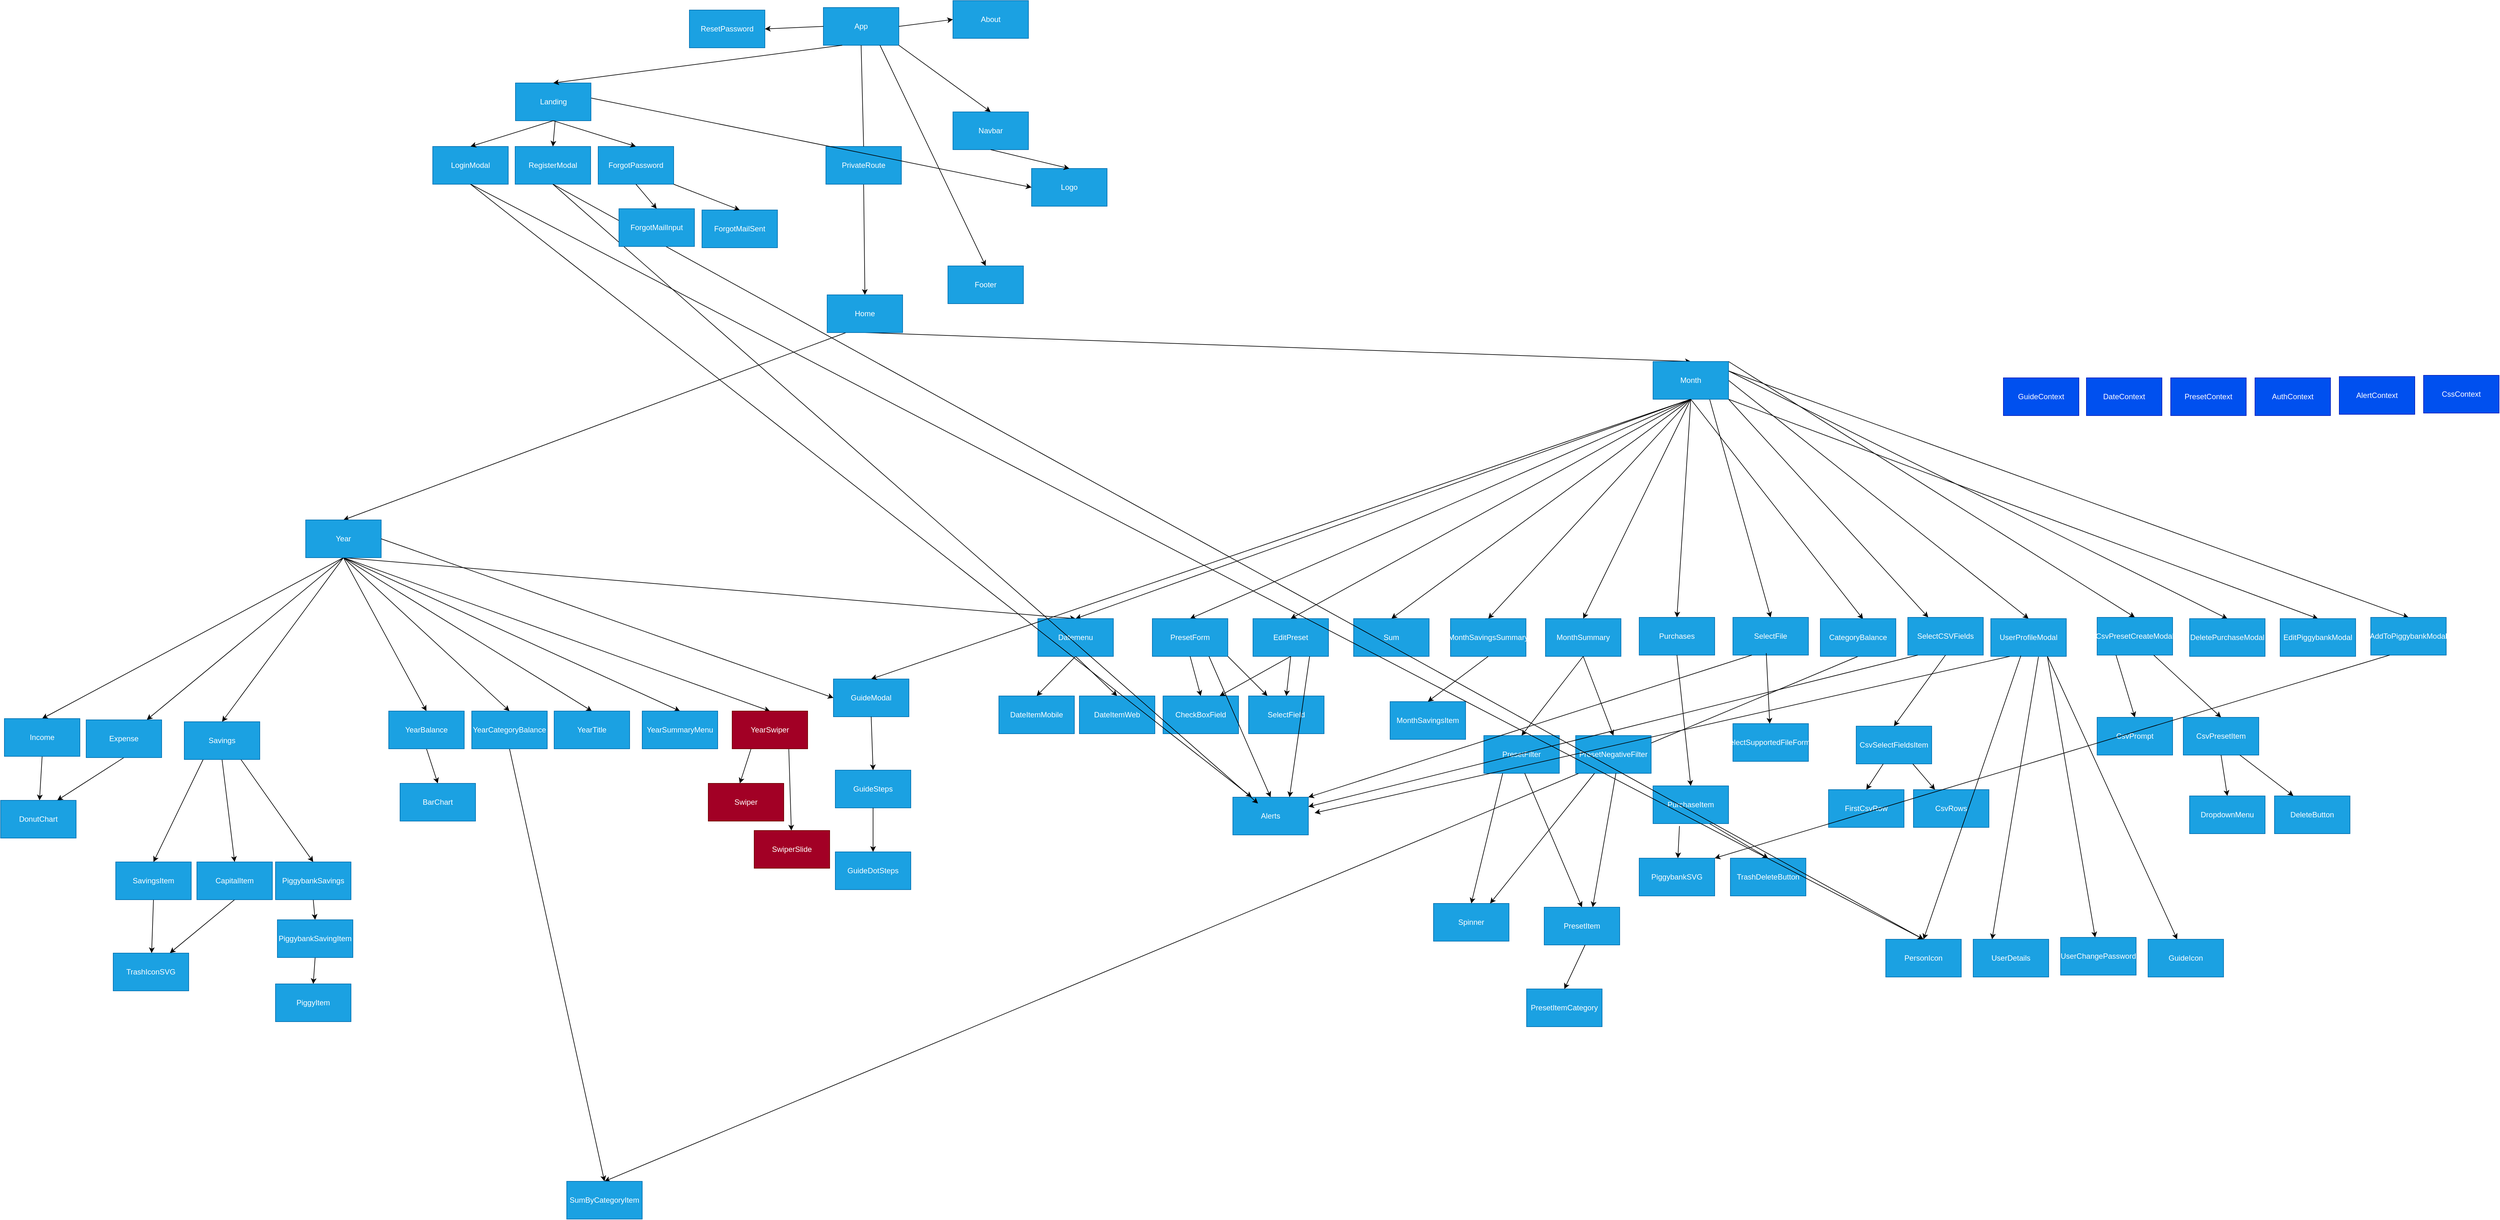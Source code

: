 <mxfile>
    <diagram id="aESVqKsndSF4p3bQTo5-" name="Page-1">
        <mxGraphModel dx="3436" dy="2920" grid="0" gridSize="10" guides="1" tooltips="1" connect="1" arrows="1" fold="1" page="0" pageScale="1" pageWidth="850" pageHeight="1100" math="0" shadow="0">
            <root>
                <mxCell id="0"/>
                <mxCell id="1" parent="0"/>
                <mxCell id="8" style="edgeStyle=none;rounded=0;orthogonalLoop=1;jettySize=auto;html=1;exitX=0.5;exitY=1;exitDx=0;exitDy=0;entryX=0.5;entryY=0;entryDx=0;entryDy=0;startArrow=none;" parent="1" source="59" target="3" edge="1">
                    <mxGeometry relative="1" as="geometry"/>
                </mxCell>
                <mxCell id="2" value="App" style="rounded=0;whiteSpace=wrap;html=1;fillColor=#1ba1e2;fontColor=#ffffff;strokeColor=#006EAF;" parent="1" vertex="1">
                    <mxGeometry x="879" y="-468" width="120" height="60" as="geometry"/>
                </mxCell>
                <mxCell id="6" style="edgeStyle=none;rounded=0;orthogonalLoop=1;jettySize=auto;html=1;exitX=0.5;exitY=1;exitDx=0;exitDy=0;entryX=0.5;entryY=0;entryDx=0;entryDy=0;" parent="1" source="3" target="5" edge="1">
                    <mxGeometry relative="1" as="geometry"/>
                </mxCell>
                <mxCell id="7" style="edgeStyle=none;rounded=0;orthogonalLoop=1;jettySize=auto;html=1;exitX=0.25;exitY=1;exitDx=0;exitDy=0;entryX=0.5;entryY=0;entryDx=0;entryDy=0;" parent="1" source="3" target="4" edge="1">
                    <mxGeometry relative="1" as="geometry"/>
                </mxCell>
                <mxCell id="3" value="Home" style="rounded=0;whiteSpace=wrap;html=1;fillColor=#1ba1e2;fontColor=#ffffff;strokeColor=#006EAF;" parent="1" vertex="1">
                    <mxGeometry x="885" y="-11" width="120" height="60" as="geometry"/>
                </mxCell>
                <mxCell id="23" style="edgeStyle=none;rounded=0;orthogonalLoop=1;jettySize=auto;html=1;exitX=0.5;exitY=1;exitDx=0;exitDy=0;entryX=0.5;entryY=0;entryDx=0;entryDy=0;" parent="1" source="4" target="34" edge="1">
                    <mxGeometry relative="1" as="geometry">
                        <mxPoint x="-609" y="548" as="targetPoint"/>
                    </mxGeometry>
                </mxCell>
                <mxCell id="24" style="rounded=0;orthogonalLoop=1;jettySize=auto;html=1;exitX=0.5;exitY=1;exitDx=0;exitDy=0;entryX=0.5;entryY=0;entryDx=0;entryDy=0;" parent="1" source="4" target="11" edge="1">
                    <mxGeometry relative="1" as="geometry"/>
                </mxCell>
                <mxCell id="25" style="edgeStyle=none;rounded=0;orthogonalLoop=1;jettySize=auto;html=1;exitX=0.5;exitY=1;exitDx=0;exitDy=0;entryX=0.5;entryY=0;entryDx=0;entryDy=0;" parent="1" source="4" target="12" edge="1">
                    <mxGeometry relative="1" as="geometry"/>
                </mxCell>
                <mxCell id="26" style="edgeStyle=none;rounded=0;orthogonalLoop=1;jettySize=auto;html=1;exitX=0.5;exitY=1;exitDx=0;exitDy=0;entryX=0.5;entryY=0;entryDx=0;entryDy=0;" parent="1" source="4" target="13" edge="1">
                    <mxGeometry relative="1" as="geometry"/>
                </mxCell>
                <mxCell id="27" style="rounded=0;orthogonalLoop=1;jettySize=auto;html=1;exitX=0.5;exitY=1;exitDx=0;exitDy=0;entryX=0.5;entryY=0;entryDx=0;entryDy=0;" parent="1" source="4" target="18" edge="1">
                    <mxGeometry relative="1" as="geometry"/>
                </mxCell>
                <mxCell id="28" style="edgeStyle=none;rounded=0;orthogonalLoop=1;jettySize=auto;html=1;exitX=0.5;exitY=1;exitDx=0;exitDy=0;entryX=0.5;entryY=0;entryDx=0;entryDy=0;" parent="1" source="4" target="14" edge="1">
                    <mxGeometry relative="1" as="geometry"/>
                </mxCell>
                <mxCell id="29" style="edgeStyle=none;rounded=0;orthogonalLoop=1;jettySize=auto;html=1;exitX=0.5;exitY=1;exitDx=0;exitDy=0;" parent="1" source="4" target="15" edge="1">
                    <mxGeometry relative="1" as="geometry"/>
                </mxCell>
                <mxCell id="30" style="edgeStyle=none;rounded=0;orthogonalLoop=1;jettySize=auto;html=1;exitX=0.5;exitY=1;exitDx=0;exitDy=0;entryX=0.5;entryY=0;entryDx=0;entryDy=0;" parent="1" source="4" target="16" edge="1">
                    <mxGeometry relative="1" as="geometry"/>
                </mxCell>
                <mxCell id="31" style="edgeStyle=none;rounded=0;orthogonalLoop=1;jettySize=auto;html=1;exitX=0.5;exitY=1;exitDx=0;exitDy=0;entryX=0.5;entryY=0;entryDx=0;entryDy=0;" parent="1" source="4" target="17" edge="1">
                    <mxGeometry relative="1" as="geometry"/>
                </mxCell>
                <mxCell id="4" value="Year" style="rounded=0;whiteSpace=wrap;html=1;fillColor=#1ba1e2;fontColor=#ffffff;strokeColor=#006EAF;" parent="1" vertex="1">
                    <mxGeometry x="56" y="347" width="120" height="60" as="geometry"/>
                </mxCell>
                <mxCell id="38" style="edgeStyle=none;rounded=0;orthogonalLoop=1;jettySize=auto;html=1;exitX=0.5;exitY=1;exitDx=0;exitDy=0;entryX=0.5;entryY=0;entryDx=0;entryDy=0;" parent="1" source="5" target="34" edge="1">
                    <mxGeometry relative="1" as="geometry"/>
                </mxCell>
                <mxCell id="45" style="edgeStyle=none;rounded=0;orthogonalLoop=1;jettySize=auto;html=1;exitX=0.5;exitY=1;exitDx=0;exitDy=0;entryX=0.5;entryY=0;entryDx=0;entryDy=0;" parent="1" source="5" target="39" edge="1">
                    <mxGeometry relative="1" as="geometry"/>
                </mxCell>
                <mxCell id="46" style="edgeStyle=none;rounded=0;orthogonalLoop=1;jettySize=auto;html=1;exitX=0.5;exitY=1;exitDx=0;exitDy=0;entryX=0.566;entryY=0.013;entryDx=0;entryDy=0;entryPerimeter=0;" parent="1" source="5" target="40" edge="1">
                    <mxGeometry relative="1" as="geometry"/>
                </mxCell>
                <mxCell id="47" style="edgeStyle=none;rounded=0;orthogonalLoop=1;jettySize=auto;html=1;exitX=0.5;exitY=1;exitDx=0;exitDy=0;entryX=0.5;entryY=0;entryDx=0;entryDy=0;" parent="1" source="5" target="41" edge="1">
                    <mxGeometry relative="1" as="geometry"/>
                </mxCell>
                <mxCell id="48" style="edgeStyle=none;rounded=0;orthogonalLoop=1;jettySize=auto;html=1;exitX=0.5;exitY=1;exitDx=0;exitDy=0;entryX=0.5;entryY=0;entryDx=0;entryDy=0;" parent="1" source="5" target="42" edge="1">
                    <mxGeometry relative="1" as="geometry"/>
                </mxCell>
                <mxCell id="49" style="edgeStyle=none;rounded=0;orthogonalLoop=1;jettySize=auto;html=1;exitX=0.5;exitY=1;exitDx=0;exitDy=0;entryX=0.5;entryY=0;entryDx=0;entryDy=0;" parent="1" source="5" target="43" edge="1">
                    <mxGeometry relative="1" as="geometry"/>
                </mxCell>
                <mxCell id="50" style="edgeStyle=none;rounded=0;orthogonalLoop=1;jettySize=auto;html=1;exitX=0.5;exitY=1;exitDx=0;exitDy=0;entryX=0.5;entryY=0;entryDx=0;entryDy=0;" parent="1" source="5" target="44" edge="1">
                    <mxGeometry relative="1" as="geometry"/>
                </mxCell>
                <mxCell id="178" style="edgeStyle=none;html=1;exitX=0.75;exitY=1;exitDx=0;exitDy=0;entryX=0.5;entryY=0;entryDx=0;entryDy=0;" parent="1" source="5" target="80" edge="1">
                    <mxGeometry relative="1" as="geometry"/>
                </mxCell>
                <mxCell id="179" style="edgeStyle=none;html=1;exitX=1;exitY=1;exitDx=0;exitDy=0;" parent="1" source="5" target="82" edge="1">
                    <mxGeometry relative="1" as="geometry"/>
                </mxCell>
                <mxCell id="180" style="edgeStyle=none;html=1;exitX=1;exitY=0.5;exitDx=0;exitDy=0;entryX=0.5;entryY=0;entryDx=0;entryDy=0;" parent="1" source="5" target="83" edge="1">
                    <mxGeometry relative="1" as="geometry"/>
                </mxCell>
                <mxCell id="181" style="edgeStyle=none;html=1;exitX=1;exitY=0;exitDx=0;exitDy=0;entryX=0.5;entryY=0;entryDx=0;entryDy=0;" parent="1" source="5" target="84" edge="1">
                    <mxGeometry relative="1" as="geometry"/>
                </mxCell>
                <mxCell id="182" style="edgeStyle=none;html=1;exitX=1;exitY=0.25;exitDx=0;exitDy=0;entryX=0.5;entryY=0;entryDx=0;entryDy=0;" parent="1" source="5" target="85" edge="1">
                    <mxGeometry relative="1" as="geometry"/>
                </mxCell>
                <mxCell id="183" style="edgeStyle=none;html=1;exitX=1;exitY=1;exitDx=0;exitDy=0;entryX=0.5;entryY=0;entryDx=0;entryDy=0;" parent="1" source="5" target="87" edge="1">
                    <mxGeometry relative="1" as="geometry"/>
                </mxCell>
                <mxCell id="184" style="edgeStyle=none;html=1;exitX=1;exitY=0.25;exitDx=0;exitDy=0;entryX=0.5;entryY=0;entryDx=0;entryDy=0;" parent="1" source="5" target="86" edge="1">
                    <mxGeometry relative="1" as="geometry"/>
                </mxCell>
                <mxCell id="5" value="Month" style="rounded=0;whiteSpace=wrap;html=1;fillColor=#1ba1e2;fontColor=#ffffff;strokeColor=#006EAF;" parent="1" vertex="1">
                    <mxGeometry x="2198" y="95" width="120" height="60" as="geometry"/>
                </mxCell>
                <mxCell id="11" value="YearTitle" style="rounded=0;whiteSpace=wrap;html=1;fillColor=#1ba1e2;fontColor=#ffffff;strokeColor=#006EAF;" parent="1" vertex="1">
                    <mxGeometry x="451" y="651" width="120" height="60" as="geometry"/>
                </mxCell>
                <mxCell id="12" value="YearSummaryMenu" style="rounded=0;whiteSpace=wrap;html=1;fillColor=#1ba1e2;fontColor=#ffffff;strokeColor=#006EAF;" parent="1" vertex="1">
                    <mxGeometry x="591" y="651" width="120" height="60" as="geometry"/>
                </mxCell>
                <mxCell id="175" style="edgeStyle=none;html=1;exitX=0.25;exitY=1;exitDx=0;exitDy=0;entryX=0.418;entryY=0.001;entryDx=0;entryDy=0;entryPerimeter=0;" parent="1" source="13" target="174" edge="1">
                    <mxGeometry relative="1" as="geometry"/>
                </mxCell>
                <mxCell id="177" style="edgeStyle=none;html=1;exitX=0.75;exitY=1;exitDx=0;exitDy=0;" parent="1" source="13" target="176" edge="1">
                    <mxGeometry relative="1" as="geometry"/>
                </mxCell>
                <mxCell id="13" value="YearSwiper" style="rounded=0;whiteSpace=wrap;html=1;fillColor=#a20025;fontColor=#ffffff;strokeColor=#6F0000;" parent="1" vertex="1">
                    <mxGeometry x="734" y="651" width="120" height="60" as="geometry"/>
                </mxCell>
                <mxCell id="162" style="edgeStyle=none;html=1;exitX=0.25;exitY=1;exitDx=0;exitDy=0;entryX=0.5;entryY=0;entryDx=0;entryDy=0;" parent="1" source="14" target="155" edge="1">
                    <mxGeometry relative="1" as="geometry"/>
                </mxCell>
                <mxCell id="163" style="edgeStyle=none;html=1;exitX=0.5;exitY=1;exitDx=0;exitDy=0;entryX=0.5;entryY=0;entryDx=0;entryDy=0;" parent="1" source="14" target="156" edge="1">
                    <mxGeometry relative="1" as="geometry"/>
                </mxCell>
                <mxCell id="164" style="edgeStyle=none;html=1;exitX=0.75;exitY=1;exitDx=0;exitDy=0;entryX=0.5;entryY=0;entryDx=0;entryDy=0;" parent="1" source="14" target="157" edge="1">
                    <mxGeometry relative="1" as="geometry"/>
                </mxCell>
                <mxCell id="14" value="Savings" style="rounded=0;whiteSpace=wrap;html=1;fillColor=#1ba1e2;fontColor=#ffffff;strokeColor=#006EAF;" parent="1" vertex="1">
                    <mxGeometry x="-137" y="668" width="120" height="60" as="geometry"/>
                </mxCell>
                <mxCell id="161" style="edgeStyle=none;html=1;exitX=0.5;exitY=1;exitDx=0;exitDy=0;entryX=0.75;entryY=0;entryDx=0;entryDy=0;" parent="1" source="15" target="158" edge="1">
                    <mxGeometry relative="1" as="geometry"/>
                </mxCell>
                <mxCell id="15" value="Expense" style="rounded=0;whiteSpace=wrap;html=1;fillColor=#1ba1e2;fontColor=#ffffff;strokeColor=#006EAF;" parent="1" vertex="1">
                    <mxGeometry x="-293" y="665" width="120" height="60" as="geometry"/>
                </mxCell>
                <mxCell id="171" style="edgeStyle=none;html=1;exitX=0.5;exitY=1;exitDx=0;exitDy=0;entryX=0.5;entryY=0;entryDx=0;entryDy=0;" parent="1" source="16" target="170" edge="1">
                    <mxGeometry relative="1" as="geometry"/>
                </mxCell>
                <mxCell id="16" value="YearBalance" style="rounded=0;whiteSpace=wrap;html=1;fillColor=#1ba1e2;fontColor=#ffffff;strokeColor=#006EAF;" parent="1" vertex="1">
                    <mxGeometry x="188" y="651" width="120" height="60" as="geometry"/>
                </mxCell>
                <mxCell id="173" style="edgeStyle=none;html=1;exitX=0.5;exitY=1;exitDx=0;exitDy=0;entryX=0.5;entryY=0;entryDx=0;entryDy=0;" parent="1" source="17" target="172" edge="1">
                    <mxGeometry relative="1" as="geometry"/>
                </mxCell>
                <mxCell id="17" value="YearCategoryBalance" style="rounded=0;whiteSpace=wrap;html=1;fillColor=#1ba1e2;fontColor=#ffffff;strokeColor=#006EAF;" parent="1" vertex="1">
                    <mxGeometry x="320" y="651" width="120" height="60" as="geometry"/>
                </mxCell>
                <mxCell id="160" style="edgeStyle=none;html=1;exitX=0.5;exitY=1;exitDx=0;exitDy=0;" parent="1" source="18" target="158" edge="1">
                    <mxGeometry relative="1" as="geometry"/>
                </mxCell>
                <mxCell id="18" value="Income" style="rounded=0;whiteSpace=wrap;html=1;fillColor=#1ba1e2;fontColor=#ffffff;strokeColor=#006EAF;" parent="1" vertex="1">
                    <mxGeometry x="-423" y="663" width="120" height="60" as="geometry"/>
                </mxCell>
                <mxCell id="32" style="edgeStyle=none;rounded=0;orthogonalLoop=1;jettySize=auto;html=1;exitX=0.5;exitY=1;exitDx=0;exitDy=0;entryX=0.5;entryY=0;entryDx=0;entryDy=0;" parent="1" source="34" target="35" edge="1">
                    <mxGeometry relative="1" as="geometry"/>
                </mxCell>
                <mxCell id="33" style="edgeStyle=none;rounded=0;orthogonalLoop=1;jettySize=auto;html=1;exitX=0.5;exitY=1;exitDx=0;exitDy=0;entryX=0.5;entryY=0;entryDx=0;entryDy=0;" parent="1" source="34" target="36" edge="1">
                    <mxGeometry relative="1" as="geometry"/>
                </mxCell>
                <mxCell id="34" value="Datemenu" style="rounded=0;whiteSpace=wrap;html=1;fillColor=#1ba1e2;fontColor=#ffffff;strokeColor=#006EAF;" parent="1" vertex="1">
                    <mxGeometry x="1220" y="504" width="120" height="60" as="geometry"/>
                </mxCell>
                <mxCell id="35" value="DateItemMobile" style="rounded=0;whiteSpace=wrap;html=1;fillColor=#1ba1e2;fontColor=#ffffff;strokeColor=#006EAF;" parent="1" vertex="1">
                    <mxGeometry x="1158" y="627" width="120" height="60" as="geometry"/>
                </mxCell>
                <mxCell id="36" value="DateItemWeb" style="rounded=0;whiteSpace=wrap;html=1;fillColor=#1ba1e2;fontColor=#ffffff;strokeColor=#006EAF;" parent="1" vertex="1">
                    <mxGeometry x="1286" y="627" width="120" height="60" as="geometry"/>
                </mxCell>
                <mxCell id="39" value="PresetForm" style="rounded=0;whiteSpace=wrap;html=1;fillColor=#1ba1e2;fontColor=#ffffff;strokeColor=#006EAF;" parent="1" vertex="1">
                    <mxGeometry x="1402" y="504" width="120" height="60" as="geometry"/>
                </mxCell>
                <mxCell id="185" style="edgeStyle=none;html=1;exitX=0.5;exitY=1;exitDx=0;exitDy=0;entryX=0.5;entryY=0;entryDx=0;entryDy=0;" parent="1" source="40" target="172" edge="1">
                    <mxGeometry relative="1" as="geometry"/>
                </mxCell>
                <mxCell id="40" value="CategoryBalance" style="rounded=0;whiteSpace=wrap;html=1;fillColor=#1ba1e2;fontColor=#ffffff;strokeColor=#006EAF;" parent="1" vertex="1">
                    <mxGeometry x="2464" y="504" width="120" height="60" as="geometry"/>
                </mxCell>
                <mxCell id="41" value="Sum" style="rounded=0;whiteSpace=wrap;html=1;fillColor=#1ba1e2;fontColor=#ffffff;strokeColor=#006EAF;" parent="1" vertex="1">
                    <mxGeometry x="1722" y="504" width="120" height="60" as="geometry"/>
                </mxCell>
                <mxCell id="42" value="MonthSavingsSummary" style="rounded=0;whiteSpace=wrap;html=1;fillColor=#1ba1e2;fontColor=#ffffff;strokeColor=#006EAF;" parent="1" vertex="1">
                    <mxGeometry x="1876" y="504" width="120" height="60" as="geometry"/>
                </mxCell>
                <mxCell id="43" value="MonthSummary" style="rounded=0;whiteSpace=wrap;html=1;fillColor=#1ba1e2;fontColor=#ffffff;strokeColor=#006EAF;" parent="1" vertex="1">
                    <mxGeometry x="2027" y="504" width="120" height="60" as="geometry"/>
                </mxCell>
                <mxCell id="44" value="Purchases" style="rounded=0;whiteSpace=wrap;html=1;fillColor=#1ba1e2;fontColor=#ffffff;strokeColor=#006EAF;" parent="1" vertex="1">
                    <mxGeometry x="2176" y="502" width="120" height="60" as="geometry"/>
                </mxCell>
                <mxCell id="51" value="Landing" style="rounded=0;whiteSpace=wrap;html=1;fillColor=#1ba1e2;fontColor=#ffffff;strokeColor=#006EAF;" parent="1" vertex="1">
                    <mxGeometry x="389.5" y="-348" width="120" height="60" as="geometry"/>
                </mxCell>
                <mxCell id="52" value="GuideModal" style="rounded=0;whiteSpace=wrap;html=1;fillColor=#1ba1e2;fontColor=#ffffff;strokeColor=#006EAF;" parent="1" vertex="1">
                    <mxGeometry x="895" y="600" width="120" height="60" as="geometry"/>
                </mxCell>
                <mxCell id="53" value="" style="endArrow=classic;html=1;exitX=1;exitY=0.5;exitDx=0;exitDy=0;entryX=0;entryY=0.5;entryDx=0;entryDy=0;" parent="1" source="4" target="52" edge="1">
                    <mxGeometry width="50" height="50" relative="1" as="geometry">
                        <mxPoint x="375" y="333" as="sourcePoint"/>
                        <mxPoint x="425" y="283" as="targetPoint"/>
                    </mxGeometry>
                </mxCell>
                <mxCell id="55" value="GuideSteps" style="rounded=0;whiteSpace=wrap;html=1;fillColor=#1ba1e2;fontColor=#ffffff;strokeColor=#006EAF;" parent="1" vertex="1">
                    <mxGeometry x="898" y="745" width="120" height="60" as="geometry"/>
                </mxCell>
                <mxCell id="56" value="GuideDotSteps" style="rounded=0;whiteSpace=wrap;html=1;fillColor=#1ba1e2;fontColor=#ffffff;strokeColor=#006EAF;" parent="1" vertex="1">
                    <mxGeometry x="898" y="875" width="120" height="60" as="geometry"/>
                </mxCell>
                <mxCell id="57" value="" style="endArrow=classic;html=1;exitX=0.5;exitY=1;exitDx=0;exitDy=0;entryX=0.5;entryY=0;entryDx=0;entryDy=0;" parent="1" source="52" target="55" edge="1">
                    <mxGeometry width="50" height="50" relative="1" as="geometry">
                        <mxPoint x="1085" y="732" as="sourcePoint"/>
                        <mxPoint x="1135" y="682" as="targetPoint"/>
                    </mxGeometry>
                </mxCell>
                <mxCell id="58" value="" style="endArrow=classic;html=1;exitX=0.5;exitY=1;exitDx=0;exitDy=0;entryX=0.5;entryY=0;entryDx=0;entryDy=0;" parent="1" source="55" target="56" edge="1">
                    <mxGeometry width="50" height="50" relative="1" as="geometry">
                        <mxPoint x="738" y="917" as="sourcePoint"/>
                        <mxPoint x="788" y="867" as="targetPoint"/>
                    </mxGeometry>
                </mxCell>
                <mxCell id="60" value="PresetFilter" style="rounded=0;whiteSpace=wrap;html=1;fillColor=#1ba1e2;fontColor=#ffffff;strokeColor=#006EAF;" parent="1" vertex="1">
                    <mxGeometry x="1929" y="690" width="120" height="60" as="geometry"/>
                </mxCell>
                <mxCell id="61" value="PresetNegativeFilter" style="rounded=0;whiteSpace=wrap;html=1;fillColor=#1ba1e2;fontColor=#ffffff;strokeColor=#006EAF;" parent="1" vertex="1">
                    <mxGeometry x="2075" y="690" width="120" height="60" as="geometry"/>
                </mxCell>
                <mxCell id="62" value="" style="endArrow=classic;html=1;entryX=0.5;entryY=0;entryDx=0;entryDy=0;exitX=0.5;exitY=1;exitDx=0;exitDy=0;" parent="1" source="43" target="60" edge="1">
                    <mxGeometry width="50" height="50" relative="1" as="geometry">
                        <mxPoint x="2045" y="659" as="sourcePoint"/>
                        <mxPoint x="2095" y="609" as="targetPoint"/>
                    </mxGeometry>
                </mxCell>
                <mxCell id="63" value="" style="endArrow=classic;html=1;entryX=0.5;entryY=0;entryDx=0;entryDy=0;exitX=0.5;exitY=1;exitDx=0;exitDy=0;" parent="1" source="43" target="61" edge="1">
                    <mxGeometry width="50" height="50" relative="1" as="geometry">
                        <mxPoint x="2097" y="574" as="sourcePoint"/>
                        <mxPoint x="1999" y="700" as="targetPoint"/>
                    </mxGeometry>
                </mxCell>
                <mxCell id="64" value="PresetItem" style="rounded=0;whiteSpace=wrap;html=1;fillColor=#1ba1e2;fontColor=#ffffff;strokeColor=#006EAF;" parent="1" vertex="1">
                    <mxGeometry x="2025" y="963" width="120" height="60" as="geometry"/>
                </mxCell>
                <mxCell id="65" value="" style="endArrow=classic;html=1;entryX=0.5;entryY=0;entryDx=0;entryDy=0;exitX=0.5;exitY=1;exitDx=0;exitDy=0;" parent="1" target="64" edge="1">
                    <mxGeometry width="50" height="50" relative="1" as="geometry">
                        <mxPoint x="1994" y="750" as="sourcePoint"/>
                        <mxPoint x="1896" y="876" as="targetPoint"/>
                    </mxGeometry>
                </mxCell>
                <mxCell id="67" value="PresetItemCategory" style="rounded=0;whiteSpace=wrap;html=1;fillColor=#1ba1e2;fontColor=#ffffff;strokeColor=#006EAF;" parent="1" vertex="1">
                    <mxGeometry x="1997" y="1093" width="120" height="60" as="geometry"/>
                </mxCell>
                <mxCell id="68" value="" style="endArrow=classic;html=1;entryX=0.5;entryY=0;entryDx=0;entryDy=0;exitX=0.5;exitY=1;exitDx=0;exitDy=0;" parent="1" target="67" edge="1">
                    <mxGeometry width="50" height="50" relative="1" as="geometry">
                        <mxPoint x="2090" y="1023" as="sourcePoint"/>
                        <mxPoint x="2041" y="1083" as="targetPoint"/>
                    </mxGeometry>
                </mxCell>
                <mxCell id="69" value="Spinner" style="rounded=0;whiteSpace=wrap;html=1;fillColor=#1ba1e2;fontColor=#ffffff;strokeColor=#006EAF;" parent="1" vertex="1">
                    <mxGeometry x="1849" y="957" width="120" height="60" as="geometry"/>
                </mxCell>
                <mxCell id="70" value="" style="endArrow=classic;html=1;entryX=0.5;entryY=0;entryDx=0;entryDy=0;exitX=0.25;exitY=1;exitDx=0;exitDy=0;" parent="1" source="60" target="69" edge="1">
                    <mxGeometry width="50" height="50" relative="1" as="geometry">
                        <mxPoint x="2004.0" y="760" as="sourcePoint"/>
                        <mxPoint x="1955" y="820" as="targetPoint"/>
                    </mxGeometry>
                </mxCell>
                <mxCell id="71" value="" style="endArrow=classic;html=1;entryX=0.642;entryY=0;entryDx=0;entryDy=0;exitX=0.5;exitY=1;exitDx=0;exitDy=0;entryPerimeter=0;" parent="1" target="64" edge="1">
                    <mxGeometry width="50" height="50" relative="1" as="geometry">
                        <mxPoint x="2139" y="750" as="sourcePoint"/>
                        <mxPoint x="2230" y="963" as="targetPoint"/>
                    </mxGeometry>
                </mxCell>
                <mxCell id="72" value="" style="endArrow=classic;html=1;entryX=0.75;entryY=0;entryDx=0;entryDy=0;exitX=0.25;exitY=1;exitDx=0;exitDy=0;" parent="1" source="61" target="69" edge="1">
                    <mxGeometry width="50" height="50" relative="1" as="geometry">
                        <mxPoint x="2110" y="747" as="sourcePoint"/>
                        <mxPoint x="2060" y="954" as="targetPoint"/>
                    </mxGeometry>
                </mxCell>
                <mxCell id="73" value="CheckBoxField" style="rounded=0;whiteSpace=wrap;html=1;fillColor=#1ba1e2;fontColor=#ffffff;strokeColor=#006EAF;" parent="1" vertex="1">
                    <mxGeometry x="1419" y="627" width="120" height="60" as="geometry"/>
                </mxCell>
                <mxCell id="74" style="edgeStyle=none;rounded=0;orthogonalLoop=1;jettySize=auto;html=1;exitX=0.5;exitY=1;exitDx=0;exitDy=0;entryX=0.5;entryY=0;entryDx=0;entryDy=0;" parent="1" source="39" target="73" edge="1">
                    <mxGeometry relative="1" as="geometry">
                        <mxPoint x="1290" y="574" as="sourcePoint"/>
                        <mxPoint x="1356" y="637" as="targetPoint"/>
                    </mxGeometry>
                </mxCell>
                <mxCell id="75" value="SelectField" style="rounded=0;whiteSpace=wrap;html=1;fillColor=#1ba1e2;fontColor=#ffffff;strokeColor=#006EAF;" parent="1" vertex="1">
                    <mxGeometry x="1555" y="627" width="120" height="60" as="geometry"/>
                </mxCell>
                <mxCell id="77" style="edgeStyle=none;rounded=0;orthogonalLoop=1;jettySize=auto;html=1;exitX=1;exitY=1;exitDx=0;exitDy=0;entryX=0.25;entryY=0;entryDx=0;entryDy=0;" parent="1" source="39" target="75" edge="1">
                    <mxGeometry relative="1" as="geometry">
                        <mxPoint x="1472" y="574" as="sourcePoint"/>
                        <mxPoint x="1489" y="637" as="targetPoint"/>
                    </mxGeometry>
                </mxCell>
                <mxCell id="78" value="Alerts" style="rounded=0;whiteSpace=wrap;html=1;fillColor=#1ba1e2;fontColor=#ffffff;strokeColor=#006EAF;" parent="1" vertex="1">
                    <mxGeometry x="1530" y="788" width="120" height="60" as="geometry"/>
                </mxCell>
                <mxCell id="79" style="edgeStyle=none;rounded=0;orthogonalLoop=1;jettySize=auto;html=1;exitX=0.75;exitY=1;exitDx=0;exitDy=0;entryX=0.5;entryY=0;entryDx=0;entryDy=0;" parent="1" source="39" target="78" edge="1">
                    <mxGeometry relative="1" as="geometry">
                        <mxPoint x="1472" y="574" as="sourcePoint"/>
                        <mxPoint x="1489" y="637" as="targetPoint"/>
                    </mxGeometry>
                </mxCell>
                <mxCell id="80" value="SelectFile" style="rounded=0;whiteSpace=wrap;html=1;fillColor=#1ba1e2;fontColor=#ffffff;strokeColor=#006EAF;" parent="1" vertex="1">
                    <mxGeometry x="2325" y="502" width="120" height="60" as="geometry"/>
                </mxCell>
                <mxCell id="81" value="EditPreset" style="rounded=0;whiteSpace=wrap;html=1;fillColor=#1ba1e2;fontColor=#ffffff;strokeColor=#006EAF;" parent="1" vertex="1">
                    <mxGeometry x="1562" y="504" width="120" height="60" as="geometry"/>
                </mxCell>
                <mxCell id="82" value="SelectCSVFields" style="rounded=0;whiteSpace=wrap;html=1;fillColor=#1ba1e2;fontColor=#ffffff;strokeColor=#006EAF;" parent="1" vertex="1">
                    <mxGeometry x="2603" y="502" width="120" height="60" as="geometry"/>
                </mxCell>
                <mxCell id="83" value="UserProfileModal" style="rounded=0;whiteSpace=wrap;html=1;fillColor=#1ba1e2;fontColor=#ffffff;strokeColor=#006EAF;" parent="1" vertex="1">
                    <mxGeometry x="2735" y="504" width="120" height="60" as="geometry"/>
                </mxCell>
                <mxCell id="84" value="CsvPresetCreateModal" style="rounded=0;whiteSpace=wrap;html=1;fillColor=#1ba1e2;fontColor=#ffffff;strokeColor=#006EAF;" parent="1" vertex="1">
                    <mxGeometry x="2904" y="502" width="120" height="60" as="geometry"/>
                </mxCell>
                <mxCell id="85" value="DeletePurchaseModal" style="rounded=0;whiteSpace=wrap;html=1;fillColor=#1ba1e2;fontColor=#ffffff;strokeColor=#006EAF;" parent="1" vertex="1">
                    <mxGeometry x="3051" y="504" width="120" height="60" as="geometry"/>
                </mxCell>
                <mxCell id="86" value="AddToPiggybankModal" style="rounded=0;whiteSpace=wrap;html=1;fillColor=#1ba1e2;fontColor=#ffffff;strokeColor=#006EAF;" parent="1" vertex="1">
                    <mxGeometry x="3339" y="502" width="120" height="60" as="geometry"/>
                </mxCell>
                <mxCell id="87" value="EditPiggybankModal" style="rounded=0;whiteSpace=wrap;html=1;fillColor=#1ba1e2;fontColor=#ffffff;strokeColor=#006EAF;" parent="1" vertex="1">
                    <mxGeometry x="3195" y="504" width="120" height="60" as="geometry"/>
                </mxCell>
                <mxCell id="88" value="SelectSupportedFileFormat" style="rounded=0;whiteSpace=wrap;html=1;fillColor=#1ba1e2;fontColor=#ffffff;strokeColor=#006EAF;" parent="1" vertex="1">
                    <mxGeometry x="2325" y="671" width="120" height="60" as="geometry"/>
                </mxCell>
                <mxCell id="89" value="" style="endArrow=classic;html=1;exitX=0.5;exitY=1;exitDx=0;exitDy=0;" parent="1" target="88" edge="1">
                    <mxGeometry width="50" height="50" relative="1" as="geometry">
                        <mxPoint x="2378" y="559" as="sourcePoint"/>
                        <mxPoint x="2426" y="685" as="targetPoint"/>
                    </mxGeometry>
                </mxCell>
                <mxCell id="90" value="" style="endArrow=classic;html=1;exitX=0.5;exitY=1;exitDx=0;exitDy=0;entryX=1;entryY=0;entryDx=0;entryDy=0;" parent="1" target="78" edge="1">
                    <mxGeometry width="50" height="50" relative="1" as="geometry">
                        <mxPoint x="2355" y="562" as="sourcePoint"/>
                        <mxPoint x="2250" y="788" as="targetPoint"/>
                    </mxGeometry>
                </mxCell>
                <mxCell id="91" value="CsvSelectFieldsItem" style="rounded=0;whiteSpace=wrap;html=1;fillColor=#1ba1e2;fontColor=#ffffff;strokeColor=#006EAF;" parent="1" vertex="1">
                    <mxGeometry x="2521" y="675" width="120" height="60" as="geometry"/>
                </mxCell>
                <mxCell id="92" value="" style="endArrow=classic;html=1;exitX=0.5;exitY=1;exitDx=0;exitDy=0;entryX=0.5;entryY=0;entryDx=0;entryDy=0;" parent="1" source="82" target="91" edge="1">
                    <mxGeometry width="50" height="50" relative="1" as="geometry">
                        <mxPoint x="2657" y="559" as="sourcePoint"/>
                        <mxPoint x="2654" y="652" as="targetPoint"/>
                    </mxGeometry>
                </mxCell>
                <mxCell id="93" value="FirstCsvRow" style="rounded=0;whiteSpace=wrap;html=1;fillColor=#1ba1e2;fontColor=#ffffff;strokeColor=#006EAF;" parent="1" vertex="1">
                    <mxGeometry x="2477" y="776" width="120" height="60" as="geometry"/>
                </mxCell>
                <mxCell id="94" value="CsvRows" style="rounded=0;whiteSpace=wrap;html=1;fillColor=#1ba1e2;fontColor=#ffffff;strokeColor=#006EAF;" parent="1" vertex="1">
                    <mxGeometry x="2612" y="776" width="120" height="60" as="geometry"/>
                </mxCell>
                <mxCell id="95" value="" style="endArrow=classic;html=1;exitX=0.5;exitY=1;exitDx=0;exitDy=0;entryX=0.5;entryY=0;entryDx=0;entryDy=0;" parent="1" target="93" edge="1">
                    <mxGeometry width="50" height="50" relative="1" as="geometry">
                        <mxPoint x="2564" y="735" as="sourcePoint"/>
                        <mxPoint x="2555" y="825" as="targetPoint"/>
                    </mxGeometry>
                </mxCell>
                <mxCell id="96" value="" style="endArrow=classic;html=1;exitX=0.75;exitY=1;exitDx=0;exitDy=0;" parent="1" source="91" target="94" edge="1">
                    <mxGeometry width="50" height="50" relative="1" as="geometry">
                        <mxPoint x="2574" y="745" as="sourcePoint"/>
                        <mxPoint x="2547" y="786" as="targetPoint"/>
                    </mxGeometry>
                </mxCell>
                <mxCell id="97" value="" style="endArrow=classic;html=1;exitX=0.132;exitY=1;exitDx=0;exitDy=0;exitPerimeter=0;entryX=1;entryY=0.25;entryDx=0;entryDy=0;" parent="1" source="82" target="78" edge="1">
                    <mxGeometry width="50" height="50" relative="1" as="geometry">
                        <mxPoint x="2673" y="572" as="sourcePoint"/>
                        <mxPoint x="2664" y="662" as="targetPoint"/>
                    </mxGeometry>
                </mxCell>
                <mxCell id="98" value="CsvPrompt" style="rounded=0;whiteSpace=wrap;html=1;fillColor=#1ba1e2;fontColor=#ffffff;strokeColor=#006EAF;" parent="1" vertex="1">
                    <mxGeometry x="2904" y="661" width="120" height="60" as="geometry"/>
                </mxCell>
                <mxCell id="99" value="" style="endArrow=classic;html=1;exitX=0.25;exitY=1;exitDx=0;exitDy=0;entryX=0.5;entryY=0;entryDx=0;entryDy=0;" parent="1" source="84" target="98" edge="1">
                    <mxGeometry width="50" height="50" relative="1" as="geometry">
                        <mxPoint x="2920" y="556" as="sourcePoint"/>
                        <mxPoint x="2911" y="646" as="targetPoint"/>
                    </mxGeometry>
                </mxCell>
                <mxCell id="100" value="" style="endArrow=classic;html=1;exitX=0.75;exitY=1;exitDx=0;exitDy=0;entryX=0.5;entryY=0;entryDx=0;entryDy=0;" parent="1" source="84" target="101" edge="1">
                    <mxGeometry width="50" height="50" relative="1" as="geometry">
                        <mxPoint x="2913" y="572" as="sourcePoint"/>
                        <mxPoint x="3011" y="655" as="targetPoint"/>
                    </mxGeometry>
                </mxCell>
                <mxCell id="101" value="CsvPresetItem" style="rounded=0;whiteSpace=wrap;html=1;fillColor=#1ba1e2;fontColor=#ffffff;strokeColor=#006EAF;" parent="1" vertex="1">
                    <mxGeometry x="3041" y="661" width="120" height="60" as="geometry"/>
                </mxCell>
                <mxCell id="102" value="DropdownMenu" style="rounded=0;whiteSpace=wrap;html=1;fillColor=#1ba1e2;fontColor=#ffffff;strokeColor=#006EAF;" parent="1" vertex="1">
                    <mxGeometry x="3051" y="786" width="120" height="60" as="geometry"/>
                </mxCell>
                <mxCell id="103" value="DeleteButton" style="rounded=0;whiteSpace=wrap;html=1;fillColor=#1ba1e2;fontColor=#ffffff;strokeColor=#006EAF;" parent="1" vertex="1">
                    <mxGeometry x="3186" y="786" width="120" height="60" as="geometry"/>
                </mxCell>
                <mxCell id="104" value="" style="endArrow=classic;html=1;exitX=0.75;exitY=1;exitDx=0;exitDy=0;entryX=0.25;entryY=0;entryDx=0;entryDy=0;" parent="1" source="101" target="103" edge="1">
                    <mxGeometry width="50" height="50" relative="1" as="geometry">
                        <mxPoint x="3031" y="574" as="sourcePoint"/>
                        <mxPoint x="3079" y="667" as="targetPoint"/>
                    </mxGeometry>
                </mxCell>
                <mxCell id="105" value="" style="endArrow=classic;html=1;exitX=0.5;exitY=1;exitDx=0;exitDy=0;entryX=0.5;entryY=0;entryDx=0;entryDy=0;" parent="1" source="101" target="102" edge="1">
                    <mxGeometry width="50" height="50" relative="1" as="geometry">
                        <mxPoint x="3141" y="731" as="sourcePoint"/>
                        <mxPoint x="3237" y="791" as="targetPoint"/>
                    </mxGeometry>
                </mxCell>
                <mxCell id="106" value="PersonIcon" style="rounded=0;whiteSpace=wrap;html=1;fillColor=#1ba1e2;fontColor=#ffffff;strokeColor=#006EAF;" parent="1" vertex="1">
                    <mxGeometry x="2568" y="1014" width="120" height="60" as="geometry"/>
                </mxCell>
                <mxCell id="107" value="UserDetails" style="rounded=0;whiteSpace=wrap;html=1;fillColor=#1ba1e2;fontColor=#ffffff;strokeColor=#006EAF;" parent="1" vertex="1">
                    <mxGeometry x="2707" y="1014" width="120" height="60" as="geometry"/>
                </mxCell>
                <mxCell id="108" value="UserChangePassword" style="rounded=0;whiteSpace=wrap;html=1;fillColor=#1ba1e2;fontColor=#ffffff;strokeColor=#006EAF;" parent="1" vertex="1">
                    <mxGeometry x="2846" y="1011" width="120" height="60" as="geometry"/>
                </mxCell>
                <mxCell id="109" value="GuideIcon" style="rounded=0;whiteSpace=wrap;html=1;fillColor=#1ba1e2;fontColor=#ffffff;strokeColor=#006EAF;" parent="1" vertex="1">
                    <mxGeometry x="2985" y="1014" width="120" height="60" as="geometry"/>
                </mxCell>
                <mxCell id="110" value="" style="endArrow=classic;html=1;exitX=0.25;exitY=1;exitDx=0;exitDy=0;entryX=1;entryY=0.25;entryDx=0;entryDy=0;" parent="1" source="83" edge="1">
                    <mxGeometry width="50" height="50" relative="1" as="geometry">
                        <mxPoint x="2628.84" y="572" as="sourcePoint"/>
                        <mxPoint x="1660" y="813" as="targetPoint"/>
                    </mxGeometry>
                </mxCell>
                <mxCell id="111" value="" style="endArrow=classic;html=1;exitX=0.398;exitY=0.981;exitDx=0;exitDy=0;entryX=0.5;entryY=0;entryDx=0;entryDy=0;exitPerimeter=0;" parent="1" source="83" target="106" edge="1">
                    <mxGeometry width="50" height="50" relative="1" as="geometry">
                        <mxPoint x="2913" y="572" as="sourcePoint"/>
                        <mxPoint x="2916" y="669" as="targetPoint"/>
                    </mxGeometry>
                </mxCell>
                <mxCell id="112" value="" style="endArrow=classic;html=1;exitX=0.631;exitY=1.011;exitDx=0;exitDy=0;entryX=0.25;entryY=0;entryDx=0;entryDy=0;exitPerimeter=0;" parent="1" source="83" target="107" edge="1">
                    <mxGeometry width="50" height="50" relative="1" as="geometry">
                        <mxPoint x="2792.76" y="572.86" as="sourcePoint"/>
                        <mxPoint x="2769" y="1004" as="targetPoint"/>
                    </mxGeometry>
                </mxCell>
                <mxCell id="113" value="" style="endArrow=classic;html=1;exitX=0.75;exitY=1;exitDx=0;exitDy=0;" parent="1" source="83" target="108" edge="1">
                    <mxGeometry width="50" height="50" relative="1" as="geometry">
                        <mxPoint x="2820.72" y="574.66" as="sourcePoint"/>
                        <mxPoint x="2878" y="1004" as="targetPoint"/>
                    </mxGeometry>
                </mxCell>
                <mxCell id="114" value="" style="endArrow=classic;html=1;exitX=0.75;exitY=1;exitDx=0;exitDy=0;" parent="1" source="83" target="109" edge="1">
                    <mxGeometry width="50" height="50" relative="1" as="geometry">
                        <mxPoint x="2835" y="574" as="sourcePoint"/>
                        <mxPoint x="3033.083" y="1001" as="targetPoint"/>
                    </mxGeometry>
                </mxCell>
                <mxCell id="115" style="edgeStyle=none;rounded=0;orthogonalLoop=1;jettySize=auto;html=1;exitX=0.5;exitY=1;exitDx=0;exitDy=0;entryX=0.5;entryY=0;entryDx=0;entryDy=0;" parent="1" source="5" target="81" edge="1">
                    <mxGeometry relative="1" as="geometry">
                        <mxPoint x="2268" y="165" as="sourcePoint"/>
                        <mxPoint x="1792" y="514" as="targetPoint"/>
                    </mxGeometry>
                </mxCell>
                <mxCell id="116" style="edgeStyle=none;rounded=0;orthogonalLoop=1;jettySize=auto;html=1;exitX=0.5;exitY=1;exitDx=0;exitDy=0;entryX=0.5;entryY=0;entryDx=0;entryDy=0;" parent="1" source="81" target="75" edge="1">
                    <mxGeometry relative="1" as="geometry">
                        <mxPoint x="1532" y="574" as="sourcePoint"/>
                        <mxPoint x="1595" y="637.0" as="targetPoint"/>
                    </mxGeometry>
                </mxCell>
                <mxCell id="117" style="edgeStyle=none;rounded=0;orthogonalLoop=1;jettySize=auto;html=1;exitX=0.5;exitY=1;exitDx=0;exitDy=0;entryX=0.75;entryY=0;entryDx=0;entryDy=0;" parent="1" source="81" target="73" edge="1">
                    <mxGeometry relative="1" as="geometry">
                        <mxPoint x="1632.0" y="574" as="sourcePoint"/>
                        <mxPoint x="1625" y="637" as="targetPoint"/>
                    </mxGeometry>
                </mxCell>
                <mxCell id="118" style="edgeStyle=none;rounded=0;orthogonalLoop=1;jettySize=auto;html=1;exitX=0.75;exitY=1;exitDx=0;exitDy=0;entryX=0.75;entryY=0;entryDx=0;entryDy=0;" parent="1" source="81" target="78" edge="1">
                    <mxGeometry relative="1" as="geometry">
                        <mxPoint x="1632.0" y="574" as="sourcePoint"/>
                        <mxPoint x="1625" y="637" as="targetPoint"/>
                    </mxGeometry>
                </mxCell>
                <mxCell id="119" value="MonthSavingsItem" style="rounded=0;whiteSpace=wrap;html=1;fillColor=#1ba1e2;fontColor=#ffffff;strokeColor=#006EAF;" parent="1" vertex="1">
                    <mxGeometry x="1780" y="636" width="120" height="60" as="geometry"/>
                </mxCell>
                <mxCell id="120" value="" style="endArrow=classic;html=1;entryX=0.5;entryY=0;entryDx=0;entryDy=0;exitX=0.5;exitY=1;exitDx=0;exitDy=0;" parent="1" source="42" target="119" edge="1">
                    <mxGeometry width="50" height="50" relative="1" as="geometry">
                        <mxPoint x="2097.0" y="574" as="sourcePoint"/>
                        <mxPoint x="1999" y="700" as="targetPoint"/>
                    </mxGeometry>
                </mxCell>
                <mxCell id="121" value="PurchaseItem" style="rounded=0;whiteSpace=wrap;html=1;fillColor=#1ba1e2;fontColor=#ffffff;strokeColor=#006EAF;" parent="1" vertex="1">
                    <mxGeometry x="2198" y="770" width="120" height="60" as="geometry"/>
                </mxCell>
                <mxCell id="122" value="" style="endArrow=classic;html=1;exitX=0.5;exitY=1;exitDx=0;exitDy=0;entryX=0.5;entryY=0;entryDx=0;entryDy=0;" parent="1" source="44" target="121" edge="1">
                    <mxGeometry width="50" height="50" relative="1" as="geometry">
                        <mxPoint x="2388" y="569" as="sourcePoint"/>
                        <mxPoint x="2393.521" y="681" as="targetPoint"/>
                    </mxGeometry>
                </mxCell>
                <mxCell id="123" value="PiggybankSVG" style="rounded=0;whiteSpace=wrap;html=1;fillColor=#1ba1e2;fontColor=#ffffff;strokeColor=#006EAF;" parent="1" vertex="1">
                    <mxGeometry x="2176" y="885" width="120" height="60" as="geometry"/>
                </mxCell>
                <mxCell id="124" value="TrashDeleteButton" style="rounded=0;whiteSpace=wrap;html=1;fillColor=#1ba1e2;fontColor=#ffffff;strokeColor=#006EAF;" parent="1" vertex="1">
                    <mxGeometry x="2321" y="885" width="120" height="60" as="geometry"/>
                </mxCell>
                <mxCell id="125" value="" style="endArrow=classic;html=1;exitX=0.35;exitY=1.064;exitDx=0;exitDy=0;exitPerimeter=0;" parent="1" source="121" target="123" edge="1">
                    <mxGeometry width="50" height="50" relative="1" as="geometry">
                        <mxPoint x="2246" y="572" as="sourcePoint"/>
                        <mxPoint x="2268" y="780" as="targetPoint"/>
                    </mxGeometry>
                </mxCell>
                <mxCell id="126" value="" style="endArrow=classic;html=1;exitX=0.75;exitY=1;exitDx=0;exitDy=0;entryX=0.5;entryY=0;entryDx=0;entryDy=0;" parent="1" source="121" target="124" edge="1">
                    <mxGeometry width="50" height="50" relative="1" as="geometry">
                        <mxPoint x="2250" y="843.84" as="sourcePoint"/>
                        <mxPoint x="2247.479" y="895" as="targetPoint"/>
                    </mxGeometry>
                </mxCell>
                <mxCell id="127" value="" style="endArrow=classic;html=1;exitX=0.25;exitY=1;exitDx=0;exitDy=0;entryX=1;entryY=0;entryDx=0;entryDy=0;" parent="1" source="86" target="123" edge="1">
                    <mxGeometry width="50" height="50" relative="1" as="geometry">
                        <mxPoint x="2835" y="574" as="sourcePoint"/>
                        <mxPoint x="3041.25" y="1024" as="targetPoint"/>
                    </mxGeometry>
                </mxCell>
                <mxCell id="128" value="Footer" style="rounded=0;whiteSpace=wrap;html=1;fillColor=#1ba1e2;fontColor=#ffffff;strokeColor=#006EAF;" parent="1" vertex="1">
                    <mxGeometry x="1077" y="-57" width="120" height="60" as="geometry"/>
                </mxCell>
                <mxCell id="129" style="edgeStyle=none;rounded=0;orthogonalLoop=1;jettySize=auto;html=1;exitX=0.75;exitY=1;exitDx=0;exitDy=0;entryX=0.5;entryY=0;entryDx=0;entryDy=0;" parent="1" source="2" target="128" edge="1">
                    <mxGeometry relative="1" as="geometry">
                        <mxPoint x="949.0" y="-398" as="sourcePoint"/>
                        <mxPoint x="955" y="-1" as="targetPoint"/>
                    </mxGeometry>
                </mxCell>
                <mxCell id="130" value="Navbar" style="rounded=0;whiteSpace=wrap;html=1;fillColor=#1ba1e2;fontColor=#ffffff;strokeColor=#006EAF;" parent="1" vertex="1">
                    <mxGeometry x="1085" y="-302" width="120" height="60" as="geometry"/>
                </mxCell>
                <mxCell id="131" style="edgeStyle=none;rounded=0;orthogonalLoop=1;jettySize=auto;html=1;exitX=1;exitY=1;exitDx=0;exitDy=0;entryX=0.5;entryY=0;entryDx=0;entryDy=0;" parent="1" source="2" target="130" edge="1">
                    <mxGeometry relative="1" as="geometry">
                        <mxPoint x="979.0" y="-398" as="sourcePoint"/>
                        <mxPoint x="1147" y="-47" as="targetPoint"/>
                    </mxGeometry>
                </mxCell>
                <mxCell id="132" value="Logo" style="rounded=0;whiteSpace=wrap;html=1;fillColor=#1ba1e2;fontColor=#ffffff;strokeColor=#006EAF;" parent="1" vertex="1">
                    <mxGeometry x="1210" y="-212" width="120" height="60" as="geometry"/>
                </mxCell>
                <mxCell id="133" style="edgeStyle=none;rounded=0;orthogonalLoop=1;jettySize=auto;html=1;exitX=0.5;exitY=1;exitDx=0;exitDy=0;entryX=0.5;entryY=0;entryDx=0;entryDy=0;" parent="1" source="130" target="132" edge="1">
                    <mxGeometry relative="1" as="geometry">
                        <mxPoint x="1009.0" y="-398" as="sourcePoint"/>
                        <mxPoint x="1155" y="-292.0" as="targetPoint"/>
                    </mxGeometry>
                </mxCell>
                <mxCell id="134" value="About" style="rounded=0;whiteSpace=wrap;html=1;fillColor=#1ba1e2;fontColor=#ffffff;strokeColor=#006EAF;" parent="1" vertex="1">
                    <mxGeometry x="1085" y="-479" width="120" height="60" as="geometry"/>
                </mxCell>
                <mxCell id="59" value="PrivateRoute" style="rounded=0;whiteSpace=wrap;html=1;fillColor=#1ba1e2;fontColor=#ffffff;strokeColor=#006EAF;" parent="1" vertex="1">
                    <mxGeometry x="883" y="-247" width="120" height="60" as="geometry"/>
                </mxCell>
                <mxCell id="135" value="" style="edgeStyle=none;rounded=0;orthogonalLoop=1;jettySize=auto;html=1;exitX=0.5;exitY=1;exitDx=0;exitDy=0;entryX=0.5;entryY=0;entryDx=0;entryDy=0;endArrow=none;" parent="1" source="2" target="59" edge="1">
                    <mxGeometry relative="1" as="geometry">
                        <mxPoint x="939.0" y="-408" as="sourcePoint"/>
                        <mxPoint x="945" y="-11" as="targetPoint"/>
                    </mxGeometry>
                </mxCell>
                <mxCell id="136" style="edgeStyle=none;rounded=0;orthogonalLoop=1;jettySize=auto;html=1;exitX=0.25;exitY=1;exitDx=0;exitDy=0;entryX=0.5;entryY=0;entryDx=0;entryDy=0;" parent="1" source="2" target="51" edge="1">
                    <mxGeometry relative="1" as="geometry">
                        <mxPoint x="1009.0" y="-398" as="sourcePoint"/>
                        <mxPoint x="1155" y="-292.0" as="targetPoint"/>
                    </mxGeometry>
                </mxCell>
                <mxCell id="137" value="LoginModal" style="rounded=0;whiteSpace=wrap;html=1;fillColor=#1ba1e2;fontColor=#ffffff;strokeColor=#006EAF;" parent="1" vertex="1">
                    <mxGeometry x="258" y="-247" width="120" height="60" as="geometry"/>
                </mxCell>
                <mxCell id="138" value="RegisterModal" style="rounded=0;whiteSpace=wrap;html=1;fillColor=#1ba1e2;fontColor=#ffffff;strokeColor=#006EAF;" parent="1" vertex="1">
                    <mxGeometry x="389" y="-247" width="120" height="60" as="geometry"/>
                </mxCell>
                <mxCell id="139" value="ForgotPassword" style="rounded=0;whiteSpace=wrap;html=1;fillColor=#1ba1e2;fontColor=#ffffff;strokeColor=#006EAF;" parent="1" vertex="1">
                    <mxGeometry x="521" y="-247" width="120" height="60" as="geometry"/>
                </mxCell>
                <mxCell id="140" style="edgeStyle=none;rounded=0;orthogonalLoop=1;jettySize=auto;html=1;exitX=0.5;exitY=1;exitDx=0;exitDy=0;entryX=0.5;entryY=0;entryDx=0;entryDy=0;" parent="1" source="51" target="137" edge="1">
                    <mxGeometry relative="1" as="geometry">
                        <mxPoint x="741.5" y="-504" as="sourcePoint"/>
                        <mxPoint x="459.5" y="-338" as="targetPoint"/>
                    </mxGeometry>
                </mxCell>
                <mxCell id="141" style="edgeStyle=none;rounded=0;orthogonalLoop=1;jettySize=auto;html=1;entryX=0.5;entryY=0;entryDx=0;entryDy=0;" parent="1" target="138" edge="1">
                    <mxGeometry relative="1" as="geometry">
                        <mxPoint x="452.5" y="-287" as="sourcePoint"/>
                        <mxPoint x="328" y="-237" as="targetPoint"/>
                    </mxGeometry>
                </mxCell>
                <mxCell id="142" style="edgeStyle=none;rounded=0;orthogonalLoop=1;jettySize=auto;html=1;exitX=0.5;exitY=1;exitDx=0;exitDy=0;entryX=0.5;entryY=0;entryDx=0;entryDy=0;" parent="1" source="51" target="139" edge="1">
                    <mxGeometry relative="1" as="geometry">
                        <mxPoint x="469.5" y="-268" as="sourcePoint"/>
                        <mxPoint x="338" y="-227" as="targetPoint"/>
                    </mxGeometry>
                </mxCell>
                <mxCell id="143" style="edgeStyle=none;rounded=0;orthogonalLoop=1;jettySize=auto;html=1;entryX=0;entryY=0.5;entryDx=0;entryDy=0;" parent="1" target="132" edge="1">
                    <mxGeometry relative="1" as="geometry">
                        <mxPoint x="510" y="-324" as="sourcePoint"/>
                        <mxPoint x="818" y="-171" as="targetPoint"/>
                    </mxGeometry>
                </mxCell>
                <mxCell id="144" value="" style="endArrow=classic;html=1;entryX=0.5;entryY=0;entryDx=0;entryDy=0;exitX=0.5;exitY=1;exitDx=0;exitDy=0;" parent="1" source="137" target="106" edge="1">
                    <mxGeometry width="50" height="50" relative="1" as="geometry">
                        <mxPoint x="639" y="23" as="sourcePoint"/>
                        <mxPoint x="2095" y="973" as="targetPoint"/>
                    </mxGeometry>
                </mxCell>
                <mxCell id="145" style="edgeStyle=none;rounded=0;orthogonalLoop=1;jettySize=auto;html=1;exitX=0.5;exitY=1;exitDx=0;exitDy=0;entryX=0.25;entryY=0;entryDx=0;entryDy=0;" parent="1" source="137" target="78" edge="1">
                    <mxGeometry relative="1" as="geometry">
                        <mxPoint x="1502.0" y="574" as="sourcePoint"/>
                        <mxPoint x="1600" y="798" as="targetPoint"/>
                    </mxGeometry>
                </mxCell>
                <mxCell id="146" value="" style="endArrow=classic;html=1;entryX=0.5;entryY=0;entryDx=0;entryDy=0;exitX=0.5;exitY=1;exitDx=0;exitDy=0;" parent="1" source="138" target="106" edge="1">
                    <mxGeometry width="50" height="50" relative="1" as="geometry">
                        <mxPoint x="505.5" y="-71" as="sourcePoint"/>
                        <mxPoint x="2065" y="973" as="targetPoint"/>
                    </mxGeometry>
                </mxCell>
                <mxCell id="147" style="edgeStyle=none;rounded=0;orthogonalLoop=1;jettySize=auto;html=1;exitX=0.5;exitY=1;exitDx=0;exitDy=0;entryX=0.25;entryY=0;entryDx=0;entryDy=0;" parent="1" source="138" edge="1">
                    <mxGeometry relative="1" as="geometry">
                        <mxPoint x="505.5" y="-71" as="sourcePoint"/>
                        <mxPoint x="1570" y="798" as="targetPoint"/>
                    </mxGeometry>
                </mxCell>
                <mxCell id="148" value="ForgotMailSent" style="rounded=0;whiteSpace=wrap;html=1;fillColor=#1ba1e2;fontColor=#ffffff;strokeColor=#006EAF;" parent="1" vertex="1">
                    <mxGeometry x="686" y="-146" width="120" height="60" as="geometry"/>
                </mxCell>
                <mxCell id="149" value="ForgotMailInput" style="rounded=0;whiteSpace=wrap;html=1;fillColor=#1ba1e2;fontColor=#ffffff;strokeColor=#006EAF;" parent="1" vertex="1">
                    <mxGeometry x="554" y="-148" width="120" height="60" as="geometry"/>
                </mxCell>
                <mxCell id="150" style="edgeStyle=none;rounded=0;orthogonalLoop=1;jettySize=auto;html=1;exitX=0.5;exitY=1;exitDx=0;exitDy=0;entryX=0.5;entryY=0;entryDx=0;entryDy=0;" parent="1" source="139" target="149" edge="1">
                    <mxGeometry relative="1" as="geometry">
                        <mxPoint x="459.5" y="-278" as="sourcePoint"/>
                        <mxPoint x="591" y="-237" as="targetPoint"/>
                    </mxGeometry>
                </mxCell>
                <mxCell id="151" style="edgeStyle=none;rounded=0;orthogonalLoop=1;jettySize=auto;html=1;exitX=1;exitY=1;exitDx=0;exitDy=0;entryX=0.5;entryY=0;entryDx=0;entryDy=0;" parent="1" source="139" target="148" edge="1">
                    <mxGeometry relative="1" as="geometry">
                        <mxPoint x="469.5" y="-268" as="sourcePoint"/>
                        <mxPoint x="601" y="-227" as="targetPoint"/>
                    </mxGeometry>
                </mxCell>
                <mxCell id="152" value="ResetPassword" style="rounded=0;whiteSpace=wrap;html=1;fillColor=#1ba1e2;fontColor=#ffffff;strokeColor=#006EAF;" parent="1" vertex="1">
                    <mxGeometry x="666" y="-464" width="120" height="60" as="geometry"/>
                </mxCell>
                <mxCell id="153" style="edgeStyle=none;rounded=0;orthogonalLoop=1;jettySize=auto;html=1;exitX=1;exitY=0.5;exitDx=0;exitDy=0;entryX=0;entryY=0.5;entryDx=0;entryDy=0;" parent="1" source="2" target="134" edge="1">
                    <mxGeometry relative="1" as="geometry">
                        <mxPoint x="1009" y="-398" as="sourcePoint"/>
                        <mxPoint x="1155" y="-292" as="targetPoint"/>
                    </mxGeometry>
                </mxCell>
                <mxCell id="154" style="edgeStyle=none;rounded=0;orthogonalLoop=1;jettySize=auto;html=1;exitX=0;exitY=0.5;exitDx=0;exitDy=0;entryX=1;entryY=0.5;entryDx=0;entryDy=0;" parent="1" source="2" target="152" edge="1">
                    <mxGeometry relative="1" as="geometry">
                        <mxPoint x="1019" y="-388" as="sourcePoint"/>
                        <mxPoint x="1165" y="-282" as="targetPoint"/>
                    </mxGeometry>
                </mxCell>
                <mxCell id="166" style="edgeStyle=none;html=1;exitX=0.5;exitY=1;exitDx=0;exitDy=0;" parent="1" source="155" target="165" edge="1">
                    <mxGeometry relative="1" as="geometry"/>
                </mxCell>
                <mxCell id="155" value="SavingsItem" style="rounded=0;whiteSpace=wrap;html=1;fillColor=#1ba1e2;fontColor=#ffffff;strokeColor=#006EAF;" parent="1" vertex="1">
                    <mxGeometry x="-246" y="891" width="120" height="60" as="geometry"/>
                </mxCell>
                <mxCell id="167" style="edgeStyle=none;html=1;exitX=0.5;exitY=1;exitDx=0;exitDy=0;entryX=0.75;entryY=0;entryDx=0;entryDy=0;" parent="1" source="156" target="165" edge="1">
                    <mxGeometry relative="1" as="geometry"/>
                </mxCell>
                <mxCell id="156" value="CapitalItem" style="rounded=0;whiteSpace=wrap;html=1;fillColor=#1ba1e2;fontColor=#ffffff;strokeColor=#006EAF;" parent="1" vertex="1">
                    <mxGeometry x="-117" y="891" width="120" height="60" as="geometry"/>
                </mxCell>
                <mxCell id="169" style="edgeStyle=none;html=1;exitX=0.5;exitY=1;exitDx=0;exitDy=0;entryX=0.5;entryY=0;entryDx=0;entryDy=0;" parent="1" source="157" target="168" edge="1">
                    <mxGeometry relative="1" as="geometry"/>
                </mxCell>
                <mxCell id="157" value="PiggybankSavings" style="rounded=0;whiteSpace=wrap;html=1;fillColor=#1ba1e2;fontColor=#ffffff;strokeColor=#006EAF;" parent="1" vertex="1">
                    <mxGeometry x="8" y="891" width="120" height="60" as="geometry"/>
                </mxCell>
                <mxCell id="158" value="DonutChart" style="rounded=0;whiteSpace=wrap;html=1;fillColor=#1ba1e2;fontColor=#ffffff;strokeColor=#006EAF;" parent="1" vertex="1">
                    <mxGeometry x="-429" y="793" width="120" height="60" as="geometry"/>
                </mxCell>
                <mxCell id="165" value="TrashIconSVG" style="rounded=0;whiteSpace=wrap;html=1;fillColor=#1ba1e2;fontColor=#ffffff;strokeColor=#006EAF;" parent="1" vertex="1">
                    <mxGeometry x="-250" y="1036" width="120" height="60" as="geometry"/>
                </mxCell>
                <mxCell id="194" style="edgeStyle=none;html=1;exitX=0.5;exitY=1;exitDx=0;exitDy=0;entryX=0.5;entryY=0;entryDx=0;entryDy=0;" edge="1" parent="1" source="168" target="193">
                    <mxGeometry relative="1" as="geometry"/>
                </mxCell>
                <mxCell id="168" value="PiggybankSavingItem" style="rounded=0;whiteSpace=wrap;html=1;fillColor=#1ba1e2;fontColor=#ffffff;strokeColor=#006EAF;" parent="1" vertex="1">
                    <mxGeometry x="11" y="983" width="120" height="60" as="geometry"/>
                </mxCell>
                <mxCell id="170" value="BarChart" style="rounded=0;whiteSpace=wrap;html=1;fillColor=#1ba1e2;fontColor=#ffffff;strokeColor=#006EAF;" parent="1" vertex="1">
                    <mxGeometry x="206" y="766" width="120" height="60" as="geometry"/>
                </mxCell>
                <mxCell id="172" value="SumByCategoryItem" style="rounded=0;whiteSpace=wrap;html=1;fillColor=#1ba1e2;fontColor=#ffffff;strokeColor=#006EAF;" parent="1" vertex="1">
                    <mxGeometry x="471" y="1399" width="120" height="60" as="geometry"/>
                </mxCell>
                <mxCell id="174" value="Swiper" style="rounded=0;whiteSpace=wrap;html=1;fillColor=#a20025;fontColor=#ffffff;strokeColor=#6F0000;" parent="1" vertex="1">
                    <mxGeometry x="696" y="766" width="120" height="60" as="geometry"/>
                </mxCell>
                <mxCell id="176" value="SwiperSlide" style="rounded=0;whiteSpace=wrap;html=1;fillColor=#a20025;fontColor=#ffffff;strokeColor=#6F0000;" parent="1" vertex="1">
                    <mxGeometry x="769" y="841" width="120" height="60" as="geometry"/>
                </mxCell>
                <mxCell id="186" value="PresetContext" style="rounded=0;whiteSpace=wrap;html=1;fillColor=#0050ef;fontColor=#ffffff;strokeColor=#001DBC;" vertex="1" parent="1">
                    <mxGeometry x="3021" y="121" width="120" height="60" as="geometry"/>
                </mxCell>
                <mxCell id="187" value="DateContext" style="rounded=0;whiteSpace=wrap;html=1;fillColor=#0050ef;fontColor=#ffffff;strokeColor=#001DBC;" vertex="1" parent="1">
                    <mxGeometry x="2887" y="121" width="120" height="60" as="geometry"/>
                </mxCell>
                <mxCell id="188" value="GuideContext" style="rounded=0;whiteSpace=wrap;html=1;fillColor=#0050ef;fontColor=#ffffff;strokeColor=#001DBC;" vertex="1" parent="1">
                    <mxGeometry x="2755" y="121" width="120" height="60" as="geometry"/>
                </mxCell>
                <mxCell id="189" value="AuthContext" style="rounded=0;whiteSpace=wrap;html=1;fillColor=#0050ef;fontColor=#ffffff;strokeColor=#001DBC;" vertex="1" parent="1">
                    <mxGeometry x="3155" y="121" width="120" height="60" as="geometry"/>
                </mxCell>
                <mxCell id="190" style="edgeStyle=none;rounded=0;orthogonalLoop=1;jettySize=auto;html=1;exitX=0.5;exitY=1;exitDx=0;exitDy=0;entryX=0.5;entryY=0;entryDx=0;entryDy=0;" edge="1" parent="1" source="5" target="52">
                    <mxGeometry relative="1" as="geometry">
                        <mxPoint x="1968" y="141" as="sourcePoint"/>
                        <mxPoint x="990" y="490" as="targetPoint"/>
                    </mxGeometry>
                </mxCell>
                <mxCell id="191" value="AlertContext" style="rounded=0;whiteSpace=wrap;html=1;fillColor=#0050ef;fontColor=#ffffff;strokeColor=#001DBC;" vertex="1" parent="1">
                    <mxGeometry x="3289" y="119" width="120" height="60" as="geometry"/>
                </mxCell>
                <mxCell id="192" value="CssContext" style="rounded=0;whiteSpace=wrap;html=1;fillColor=#0050ef;fontColor=#ffffff;strokeColor=#001DBC;" vertex="1" parent="1">
                    <mxGeometry x="3423" y="117" width="120" height="60" as="geometry"/>
                </mxCell>
                <mxCell id="193" value="PiggyItem" style="rounded=0;whiteSpace=wrap;html=1;fillColor=#1ba1e2;fontColor=#ffffff;strokeColor=#006EAF;" vertex="1" parent="1">
                    <mxGeometry x="8" y="1085" width="120" height="60" as="geometry"/>
                </mxCell>
            </root>
        </mxGraphModel>
    </diagram>
</mxfile>